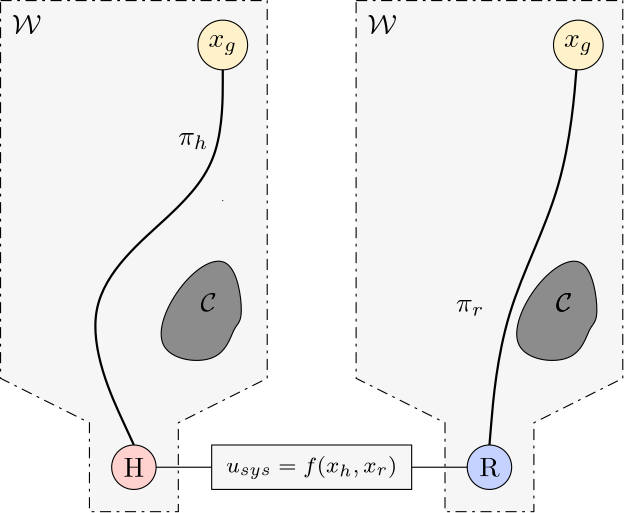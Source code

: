 <?xml version="1.0"?>
<!DOCTYPE ipe SYSTEM "ipe.dtd">
<ipe version="70005" creator="Ipe 7.1.4">
<info created="D:20171026180518" modified="D:20171027194449"/>
<ipestyle name="basic">
<symbol name="arrow/arc(spx)">
<path stroke="sym-stroke" fill="sym-stroke" pen="sym-pen">
0 0 m
-1 0.333 l
-1 -0.333 l
h
</path>
</symbol>
<symbol name="arrow/farc(spx)">
<path stroke="sym-stroke" fill="white" pen="sym-pen">
0 0 m
-1 0.333 l
-1 -0.333 l
h
</path>
</symbol>
<symbol name="mark/circle(sx)" transformations="translations">
<path fill="sym-stroke">
0.6 0 0 0.6 0 0 e
0.4 0 0 0.4 0 0 e
</path>
</symbol>
<symbol name="mark/disk(sx)" transformations="translations">
<path fill="sym-stroke">
0.6 0 0 0.6 0 0 e
</path>
</symbol>
<symbol name="mark/fdisk(sfx)" transformations="translations">
<group>
<path fill="sym-fill">
0.5 0 0 0.5 0 0 e
</path>
<path fill="sym-stroke" fillrule="eofill">
0.6 0 0 0.6 0 0 e
0.4 0 0 0.4 0 0 e
</path>
</group>
</symbol>
<symbol name="mark/box(sx)" transformations="translations">
<path fill="sym-stroke" fillrule="eofill">
-0.6 -0.6 m
0.6 -0.6 l
0.6 0.6 l
-0.6 0.6 l
h
-0.4 -0.4 m
0.4 -0.4 l
0.4 0.4 l
-0.4 0.4 l
h
</path>
</symbol>
<symbol name="mark/square(sx)" transformations="translations">
<path fill="sym-stroke">
-0.6 -0.6 m
0.6 -0.6 l
0.6 0.6 l
-0.6 0.6 l
h
</path>
</symbol>
<symbol name="mark/fsquare(sfx)" transformations="translations">
<group>
<path fill="sym-fill">
-0.5 -0.5 m
0.5 -0.5 l
0.5 0.5 l
-0.5 0.5 l
h
</path>
<path fill="sym-stroke" fillrule="eofill">
-0.6 -0.6 m
0.6 -0.6 l
0.6 0.6 l
-0.6 0.6 l
h
-0.4 -0.4 m
0.4 -0.4 l
0.4 0.4 l
-0.4 0.4 l
h
</path>
</group>
</symbol>
<symbol name="mark/cross(sx)" transformations="translations">
<group>
<path fill="sym-stroke">
-0.43 -0.57 m
0.57 0.43 l
0.43 0.57 l
-0.57 -0.43 l
h
</path>
<path fill="sym-stroke">
-0.43 0.57 m
0.57 -0.43 l
0.43 -0.57 l
-0.57 0.43 l
h
</path>
</group>
</symbol>
<symbol name="arrow/fnormal(spx)">
<path stroke="sym-stroke" fill="white" pen="sym-pen">
0 0 m
-1 0.333 l
-1 -0.333 l
h
</path>
</symbol>
<symbol name="arrow/pointed(spx)">
<path stroke="sym-stroke" fill="sym-stroke" pen="sym-pen">
0 0 m
-1 0.333 l
-0.8 0 l
-1 -0.333 l
h
</path>
</symbol>
<symbol name="arrow/fpointed(spx)">
<path stroke="sym-stroke" fill="white" pen="sym-pen">
0 0 m
-1 0.333 l
-0.8 0 l
-1 -0.333 l
h
</path>
</symbol>
<symbol name="arrow/linear(spx)">
<path stroke="sym-stroke" pen="sym-pen">
-1 0.333 m
0 0 l
-1 -0.333 l
</path>
</symbol>
<symbol name="arrow/fdouble(spx)">
<path stroke="sym-stroke" fill="white" pen="sym-pen">
0 0 m
-1 0.333 l
-1 -0.333 l
h
-1 0 m
-2 0.333 l
-2 -0.333 l
h
</path>
</symbol>
<symbol name="arrow/double(spx)">
<path stroke="sym-stroke" fill="sym-stroke" pen="sym-pen">
0 0 m
-1 0.333 l
-1 -0.333 l
h
-1 0 m
-2 0.333 l
-2 -0.333 l
h
</path>
</symbol>
<pen name="heavier" value="0.8"/>
<pen name="fat" value="1.2"/>
<pen name="ultrafat" value="2"/>
<symbolsize name="large" value="5"/>
<symbolsize name="small" value="2"/>
<symbolsize name="tiny" value="1.1"/>
<arrowsize name="large" value="10"/>
<arrowsize name="small" value="5"/>
<arrowsize name="tiny" value="3"/>
<color name="red" value="1 0 0"/>
<color name="green" value="0 1 0"/>
<color name="blue" value="0 0 1"/>
<color name="yellow" value="1 1 0"/>
<color name="orange" value="1 0.647 0"/>
<color name="gold" value="1 0.843 0"/>
<color name="purple" value="0.627 0.125 0.941"/>
<color name="gray" value="0.745"/>
<color name="brown" value="0.647 0.165 0.165"/>
<color name="navy" value="0 0 0.502"/>
<color name="pink" value="1 0.753 0.796"/>
<color name="seagreen" value="0.18 0.545 0.341"/>
<color name="turquoise" value="0.251 0.878 0.816"/>
<color name="violet" value="0.933 0.51 0.933"/>
<color name="darkblue" value="0 0 0.545"/>
<color name="darkcyan" value="0 0.545 0.545"/>
<color name="darkgray" value="0.663"/>
<color name="darkgreen" value="0 0.392 0"/>
<color name="darkmagenta" value="0.545 0 0.545"/>
<color name="darkorange" value="1 0.549 0"/>
<color name="darkred" value="0.545 0 0"/>
<color name="lightblue" value="0.678 0.847 0.902"/>
<color name="lightcyan" value="0.878 1 1"/>
<color name="lightgray" value="0.827"/>
<color name="lightgreen" value="0.565 0.933 0.565"/>
<color name="lightyellow" value="1 1 0.878"/>
<dashstyle name="dashed" value="[4] 0"/>
<dashstyle name="dotted" value="[1 3] 0"/>
<dashstyle name="dash dotted" value="[4 2 1 2] 0"/>
<dashstyle name="dash dot dotted" value="[4 2 1 2 1 2] 0"/>
<textsize name="large" value="\large"/>
<textsize name="Large" value="\Large"/>
<textsize name="LARGE" value="\LARGE"/>
<textsize name="huge" value="\huge"/>
<textsize name="Huge" value="\Huge"/>
<textsize name="small" value="\small"/>
<textsize name="footnote" value="\footnotesize"/>
<textsize name="tiny" value="\tiny"/>
<textstyle name="center" begin="\begin{center}" end="\end{center}"/>
<textstyle name="itemize" begin="\begin{itemize}" end="\end{itemize}"/>
<textstyle name="item" begin="\begin{itemize}\item{}" end="\end{itemize}"/>
<gridsize name="4 pts" value="4"/>
<gridsize name="8 pts (~3 mm)" value="8"/>
<gridsize name="16 pts (~6 mm)" value="16"/>
<gridsize name="32 pts (~12 mm)" value="32"/>
<gridsize name="10 pts (~3.5 mm)" value="10"/>
<gridsize name="20 pts (~7 mm)" value="20"/>
<gridsize name="14 pts (~5 mm)" value="14"/>
<gridsize name="28 pts (~10 mm)" value="28"/>
<gridsize name="56 pts (~20 mm)" value="56"/>
<anglesize name="90 deg" value="90"/>
<anglesize name="60 deg" value="60"/>
<anglesize name="45 deg" value="45"/>
<anglesize name="30 deg" value="30"/>
<anglesize name="22.5 deg" value="22.5"/>
<tiling name="falling" angle="-60" step="4" width="1"/>
<tiling name="rising" angle="30" step="4" width="1"/>
</ipestyle>
<page>
<layer name="beta"/>
<layer name="alpha"/>
<layer name="gamma"/>
<view layers="beta alpha" active="beta"/>
<path layer="alpha" stroke="black" fill="0.961" dash="dash dotted">
72 768 m
168 768 l
168 632 l
136 616 l
136 584 l
104 584 l
104 616 l
72 632 l
72 768 l
</path>
<path layer="gamma" stroke="0" pen="heavier">
120 608 m
80 656
140 684
152 712
152 744 s
</path>
<path layer="alpha" stroke="black" fill="0.961" dash="dash dotted">
200 768 m
296 768 l
296 632 l
264 616 l
264 584 l
232 584 l
232 616 l
200 632 l
200 768 l
</path>
<path layer="gamma" stroke="black" pen="heavier">
248 604 m
248 612
232 728
280 748
280 748 s
</path>
<path layer="beta" stroke="black" pen="heavier">
248 608 m
252 656
276 700
280 752
280 752 s
</path>
<path layer="alpha" stroke="black" fill="1 0.949 0.792">
8.94427 0 0 8.94427 280 752 e
</path>
<path layer="beta" stroke="0" pen="heavier">
120 608 m
96 660
136 692
152 712
152 744 s
</path>
<path layer="alpha" matrix="1 0 0 1 -128 0" stroke="black" fill="1 0.949 0.792">
8.94427 0 0 8.94427 280 752 e
</path>
<path matrix="1 0 0 1 -56 -56" stroke="black" fill="0.91" cap="1">
208 752 m
208 752 l
</path>
<path matrix="1 0 0 1 -56 -56" pin="h" stroke="black" fill="1 0.82 0.812">
8 0 0 8 176 656 e
</path>
<path matrix="1 0 0 1 -56 -56" stroke="black" fill="0.773 0.824 1">
8 0 0 8 304 656 e
</path>
<path stroke="black" fill="0.961">
128 600 m
148 600 l
148 608 l
220 608 l
220 600 l
240 600 l
220 600 l
220 592 l
148 592 l
148 600 l
</path>
<text matrix="1 0 0 1 4 4" transformations="translations" pos="116 596" stroke="black" type="label" width="7.472" height="6.808" depth="0" halign="center" valign="center">H</text>
<text matrix="1 0 0 1 4 4" transformations="translations" pos="244 596" stroke="black" type="label" width="7.334" height="6.808" depth="0" halign="center" valign="center">R</text>
<text matrix="1 0 0 1 20 8" transformations="translations" pos="164 592" stroke="black" type="label" width="61.504" height="5.976" depth="2.16" halign="center" valign="center" size="footnote">$ u_{sys} = f(x_h,x_r) $</text>
<text matrix="1 0 0 1 4 4" transformations="translations" pos="148 748" stroke="black" type="label" width="10.329" height="4.29" depth="2.85" halign="center" valign="center" style="center">$x_g$</text>
<text transformations="translations" pos="280 752" stroke="black" type="label" width="10.329" height="4.29" depth="2.85" halign="center" valign="center">$x_g$</text>
<text matrix="1 0 0 1 -4 4" transformations="translations" pos="80 752" stroke="black" type="label" width="10.66" height="6.808" depth="0" valign="baseline">$\mathcal{W}$</text>
<text matrix="1 0 0 1 -4 0" transformations="translations" pos="208 756" stroke="black" type="label" width="10.66" height="6.808" depth="0" valign="baseline">$\mathcal{W}$</text>
<text matrix="1 0 0 1 4 4" transformations="translations" pos="132 712" stroke="0" type="label" width="10.841" height="4.294" depth="1.49" valign="baseline">$\pi_h$</text>
<text matrix="1 0 0 1 -8 -32" transformations="translations" pos="244 688" stroke="black" type="label" width="10.091" height="4.294" depth="1.49" valign="baseline">$\pi_r$</text>
<path layer="gamma" stroke="black" fill="0.58">
104 656
108 632
144 616
136 664 u
</path>
<path stroke="black" fill="0.549">
264 732
288 724
284 700
268 712
244 700 u
</path>
<text transformations="translations" pos="120 640" stroke="black" type="label" width="10.408" height="6.812" depth="1.49" valign="baseline">$\mathcal{C}_h$</text>
<text matrix="1 0 0 1 4 0" transformations="translations" pos="264 716" stroke="black" type="label" width="9.657" height="6.812" depth="1.49" valign="baseline">$\mathcal{C}_r$</text>
<path layer="beta" stroke="black" fill="0.549">
152 636
124 640
136 668
156 680
160 652
156 652 u
</path>
<path matrix="1 0 0 1 128 0" stroke="black" fill="0.549">
152 636
124 640
136 668
156 680
160 652
156 652 u
</path>
<text transformations="translations" pos="144 656" stroke="black" type="label" width="5.827" height="6.808" depth="0" valign="baseline">$\mathcal{C}$</text>
<text matrix="1 0 0 1 128 0" transformations="translations" pos="144 656" stroke="black" type="label" width="5.827" height="6.808" depth="0" valign="baseline">$\mathcal{C}$</text>
<text matrix="1 0 0 1 128 0" transformations="translations" pos="144 656" stroke="black" type="label" width="5.827" height="6.808" depth="0" valign="baseline">$\mathcal{C}$</text>
</page>
</ipe>
